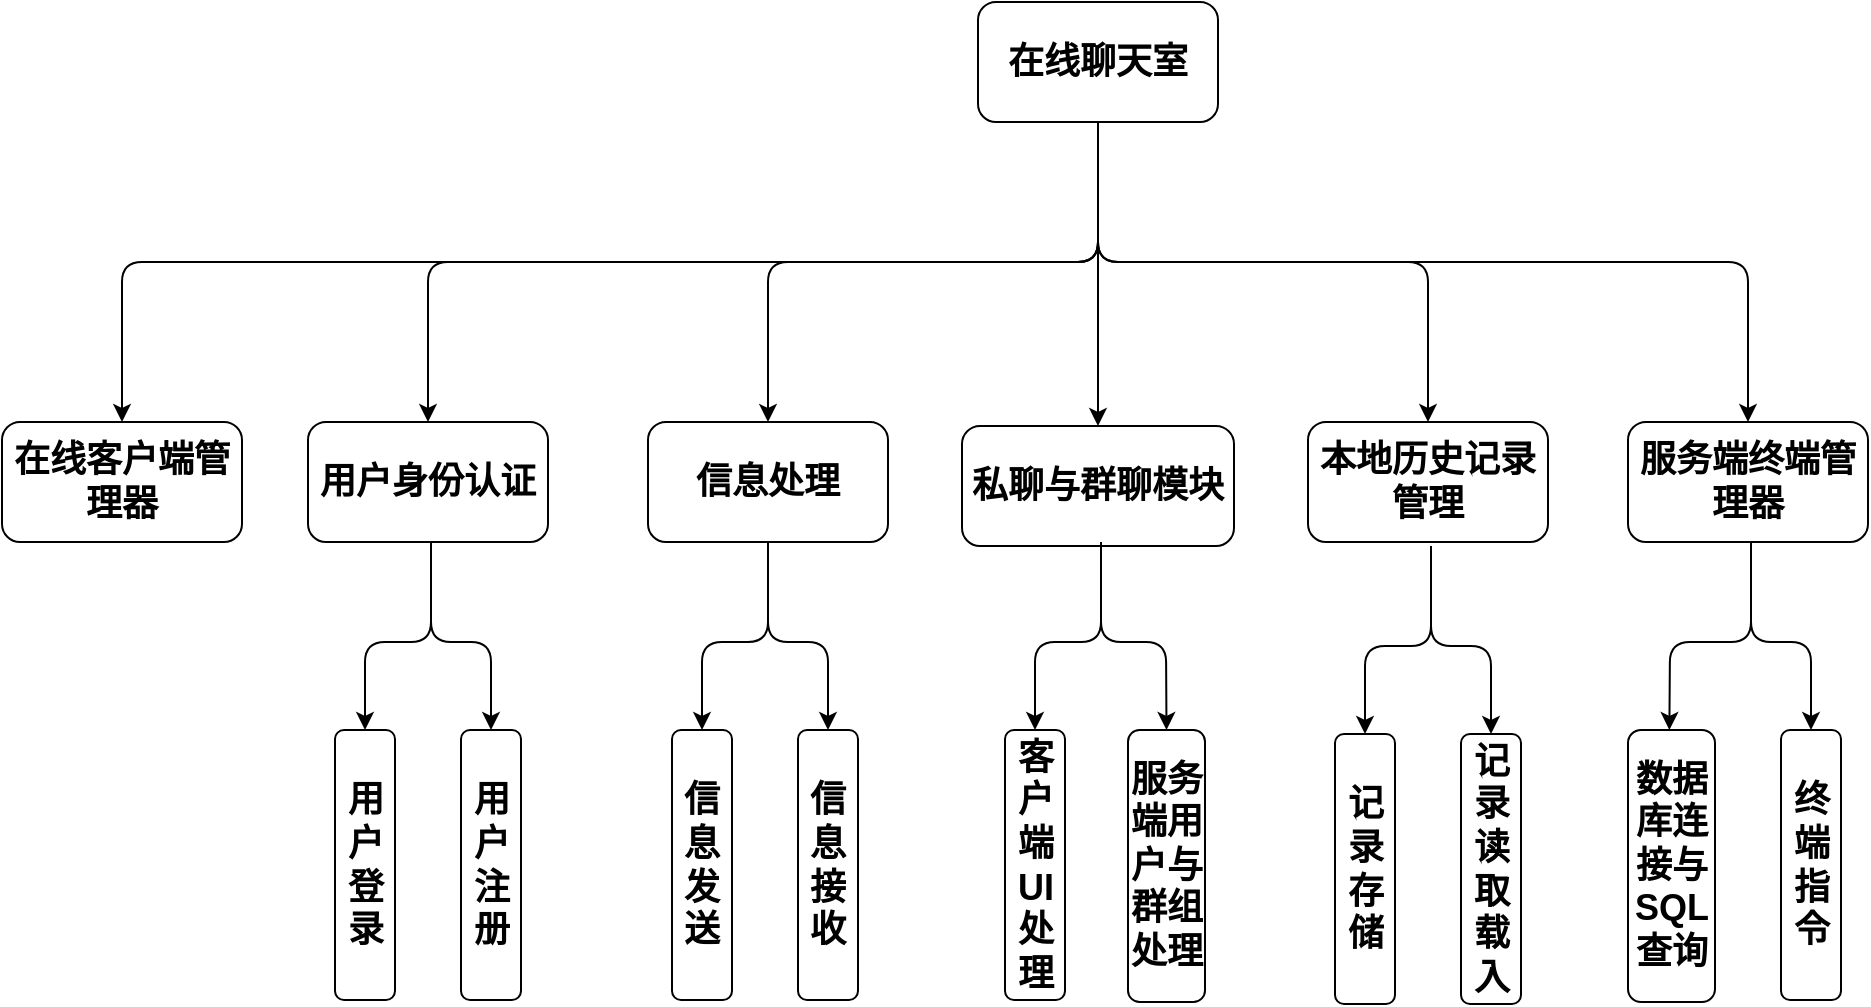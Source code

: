 <mxfile>
    <diagram id="dmfFd2SLcZyeVL8j_r4c" name="第 1 页">
        <mxGraphModel dx="1304" dy="732" grid="0" gridSize="10" guides="1" tooltips="1" connect="1" arrows="1" fold="1" page="0" pageScale="1" pageWidth="827" pageHeight="1169" math="0" shadow="0">
            <root>
                <mxCell id="0"/>
                <mxCell id="1" parent="0"/>
                <mxCell id="9" style="edgeStyle=none;html=1;exitX=0.5;exitY=1;exitDx=0;exitDy=0;entryX=0.5;entryY=0;entryDx=0;entryDy=0;fontSize=18;" parent="1" source="2" target="5" edge="1">
                    <mxGeometry relative="1" as="geometry">
                        <Array as="points">
                            <mxPoint x="475" y="290"/>
                            <mxPoint x="310" y="290"/>
                        </Array>
                    </mxGeometry>
                </mxCell>
                <mxCell id="11" style="edgeStyle=none;html=1;exitX=0.5;exitY=1;exitDx=0;exitDy=0;entryX=0.5;entryY=0;entryDx=0;entryDy=0;fontSize=18;" parent="1" source="2" target="7" edge="1">
                    <mxGeometry relative="1" as="geometry">
                        <Array as="points">
                            <mxPoint x="475" y="290"/>
                            <mxPoint x="640" y="290"/>
                        </Array>
                    </mxGeometry>
                </mxCell>
                <mxCell id="18" style="edgeStyle=none;html=1;exitX=0.5;exitY=1;exitDx=0;exitDy=0;entryX=0.5;entryY=0;entryDx=0;entryDy=0;" parent="1" source="2" target="17" edge="1">
                    <mxGeometry relative="1" as="geometry">
                        <mxPoint x="880" y="320" as="targetPoint"/>
                        <Array as="points">
                            <mxPoint x="475" y="290"/>
                            <mxPoint x="800" y="290"/>
                        </Array>
                    </mxGeometry>
                </mxCell>
                <mxCell id="2" value="&lt;b&gt;&lt;font style=&quot;font-size: 18px;&quot;&gt;在线聊天室&lt;/font&gt;&lt;/b&gt;" style="rounded=1;whiteSpace=wrap;html=1;" parent="1" vertex="1">
                    <mxGeometry x="415" y="160" width="120" height="60" as="geometry"/>
                </mxCell>
                <mxCell id="4" value="&lt;span style=&quot;font-size: 18px;&quot;&gt;&lt;b&gt;用户身份认证&lt;/b&gt;&lt;/span&gt;" style="rounded=1;whiteSpace=wrap;html=1;" parent="1" vertex="1">
                    <mxGeometry x="80" y="370" width="120" height="60" as="geometry"/>
                </mxCell>
                <mxCell id="12" style="edgeStyle=none;html=1;exitX=0.5;exitY=1;exitDx=0;exitDy=0;" parent="1" source="5" target="26" edge="1">
                    <mxGeometry relative="1" as="geometry">
                        <mxPoint x="277" y="522" as="targetPoint"/>
                        <Array as="points">
                            <mxPoint x="310" y="480"/>
                            <mxPoint x="277" y="480"/>
                        </Array>
                    </mxGeometry>
                </mxCell>
                <mxCell id="14" style="edgeStyle=none;html=1;exitX=0.5;exitY=1;exitDx=0;exitDy=0;entryX=0.5;entryY=0;entryDx=0;entryDy=0;" parent="1" source="5" target="15" edge="1">
                    <mxGeometry relative="1" as="geometry">
                        <mxPoint x="380" y="520" as="targetPoint"/>
                        <Array as="points">
                            <mxPoint x="310" y="480"/>
                            <mxPoint x="340" y="480"/>
                        </Array>
                    </mxGeometry>
                </mxCell>
                <mxCell id="5" value="&lt;b&gt;&lt;font style=&quot;font-size: 18px;&quot;&gt;信息处理&lt;/font&gt;&lt;/b&gt;" style="rounded=1;whiteSpace=wrap;html=1;" parent="1" vertex="1">
                    <mxGeometry x="250" y="370" width="120" height="60" as="geometry"/>
                </mxCell>
                <mxCell id="6" value="&lt;b style=&quot;border-color: var(--border-color);&quot;&gt;&lt;font style=&quot;border-color: var(--border-color); font-size: 18px;&quot;&gt;私聊与群聊模块&lt;/font&gt;&lt;/b&gt;" style="rounded=1;whiteSpace=wrap;html=1;" parent="1" vertex="1">
                    <mxGeometry x="407" y="372" width="136" height="60" as="geometry"/>
                </mxCell>
                <mxCell id="7" value="&lt;b style=&quot;border-color: var(--border-color); font-size: 18px;&quot;&gt;本地历史记录管理&lt;/b&gt;" style="rounded=1;whiteSpace=wrap;html=1;" parent="1" vertex="1">
                    <mxGeometry x="580" y="370" width="120" height="60" as="geometry"/>
                </mxCell>
                <mxCell id="8" value="" style="endArrow=classic;html=1;fontSize=18;entryX=0.5;entryY=0;entryDx=0;entryDy=0;exitX=0.5;exitY=1;exitDx=0;exitDy=0;" parent="1" source="2" target="4" edge="1">
                    <mxGeometry width="50" height="50" relative="1" as="geometry">
                        <mxPoint x="389.5" y="240" as="sourcePoint"/>
                        <mxPoint x="389.5" y="330" as="targetPoint"/>
                        <Array as="points">
                            <mxPoint x="475" y="290"/>
                            <mxPoint x="140" y="290"/>
                        </Array>
                    </mxGeometry>
                </mxCell>
                <mxCell id="15" value="&lt;b&gt;&lt;font style=&quot;font-size: 18px;&quot;&gt;信息接收&lt;/font&gt;&lt;/b&gt;" style="rounded=1;whiteSpace=wrap;html=1;" parent="1" vertex="1">
                    <mxGeometry x="325" y="524" width="30" height="135" as="geometry"/>
                </mxCell>
                <mxCell id="17" value="&lt;b style=&quot;border-color: var(--border-color); font-size: 18px;&quot;&gt;服务端终端管理器&lt;/b&gt;" style="rounded=1;whiteSpace=wrap;html=1;" parent="1" vertex="1">
                    <mxGeometry x="740" y="370" width="120" height="60" as="geometry"/>
                </mxCell>
                <mxCell id="26" value="&lt;b style=&quot;border-color: var(--border-color);&quot;&gt;&lt;font style=&quot;border-color: var(--border-color); font-size: 18px;&quot;&gt;信息发送&lt;/font&gt;&lt;/b&gt;" style="rounded=1;whiteSpace=wrap;html=1;" parent="1" vertex="1">
                    <mxGeometry x="262" y="524" width="30" height="135" as="geometry"/>
                </mxCell>
                <mxCell id="27" style="edgeStyle=none;html=1;exitX=0.5;exitY=1;exitDx=0;exitDy=0;" parent="1" target="30" edge="1">
                    <mxGeometry relative="1" as="geometry">
                        <mxPoint x="108.5" y="522" as="targetPoint"/>
                        <Array as="points">
                            <mxPoint x="141.5" y="480"/>
                            <mxPoint x="108.5" y="480"/>
                        </Array>
                        <mxPoint x="141.5" y="430" as="sourcePoint"/>
                    </mxGeometry>
                </mxCell>
                <mxCell id="28" style="edgeStyle=none;html=1;exitX=0.5;exitY=1;exitDx=0;exitDy=0;entryX=0.5;entryY=0;entryDx=0;entryDy=0;" parent="1" target="29" edge="1">
                    <mxGeometry relative="1" as="geometry">
                        <mxPoint x="211.5" y="520" as="targetPoint"/>
                        <Array as="points">
                            <mxPoint x="141.5" y="480"/>
                            <mxPoint x="171.5" y="480"/>
                        </Array>
                        <mxPoint x="141.5" y="430" as="sourcePoint"/>
                    </mxGeometry>
                </mxCell>
                <mxCell id="29" value="&lt;span style=&quot;font-size: 18px;&quot;&gt;&lt;b&gt;用户注册&lt;/b&gt;&lt;/span&gt;" style="rounded=1;whiteSpace=wrap;html=1;" parent="1" vertex="1">
                    <mxGeometry x="156.5" y="524" width="30" height="135" as="geometry"/>
                </mxCell>
                <mxCell id="30" value="&lt;b style=&quot;border-color: var(--border-color);&quot;&gt;&lt;font style=&quot;border-color: var(--border-color); font-size: 18px;&quot;&gt;用户登录&lt;/font&gt;&lt;/b&gt;" style="rounded=1;whiteSpace=wrap;html=1;" parent="1" vertex="1">
                    <mxGeometry x="93.5" y="524" width="30" height="135" as="geometry"/>
                </mxCell>
                <mxCell id="31" style="edgeStyle=none;html=1;exitX=0.5;exitY=1;exitDx=0;exitDy=0;" parent="1" target="34" edge="1">
                    <mxGeometry relative="1" as="geometry">
                        <mxPoint x="443.5" y="522" as="targetPoint"/>
                        <Array as="points">
                            <mxPoint x="476.5" y="480"/>
                            <mxPoint x="443.5" y="480"/>
                        </Array>
                        <mxPoint x="476.5" y="430" as="sourcePoint"/>
                    </mxGeometry>
                </mxCell>
                <mxCell id="32" style="edgeStyle=none;html=1;exitX=0.5;exitY=1;exitDx=0;exitDy=0;entryX=0.5;entryY=0;entryDx=0;entryDy=0;" parent="1" target="33" edge="1">
                    <mxGeometry relative="1" as="geometry">
                        <mxPoint x="546.5" y="520" as="targetPoint"/>
                        <Array as="points">
                            <mxPoint x="476.5" y="480"/>
                            <mxPoint x="509" y="480"/>
                        </Array>
                        <mxPoint x="476.5" y="430" as="sourcePoint"/>
                    </mxGeometry>
                </mxCell>
                <mxCell id="33" value="&lt;b&gt;&lt;font style=&quot;font-size: 18px;&quot;&gt;服务端用户与群组处理&lt;/font&gt;&lt;/b&gt;" style="rounded=1;whiteSpace=wrap;html=1;" parent="1" vertex="1">
                    <mxGeometry x="490" y="524" width="38.5" height="136" as="geometry"/>
                </mxCell>
                <mxCell id="34" value="&lt;b style=&quot;border-color: var(--border-color);&quot;&gt;&lt;font style=&quot;border-color: var(--border-color); font-size: 18px;&quot;&gt;客户端UI处理&lt;/font&gt;&lt;/b&gt;" style="rounded=1;whiteSpace=wrap;html=1;" parent="1" vertex="1">
                    <mxGeometry x="428.5" y="524" width="30" height="135" as="geometry"/>
                </mxCell>
                <mxCell id="35" style="edgeStyle=none;html=1;exitX=0.5;exitY=1;exitDx=0;exitDy=0;" parent="1" edge="1">
                    <mxGeometry relative="1" as="geometry">
                        <mxPoint x="760.688" y="524" as="targetPoint"/>
                        <Array as="points">
                            <mxPoint x="801.5" y="480"/>
                            <mxPoint x="761" y="480"/>
                        </Array>
                        <mxPoint x="801.5" y="430" as="sourcePoint"/>
                    </mxGeometry>
                </mxCell>
                <mxCell id="36" style="edgeStyle=none;html=1;exitX=0.5;exitY=1;exitDx=0;exitDy=0;entryX=0.5;entryY=0;entryDx=0;entryDy=0;" parent="1" target="37" edge="1">
                    <mxGeometry relative="1" as="geometry">
                        <mxPoint x="871.5" y="520" as="targetPoint"/>
                        <Array as="points">
                            <mxPoint x="801.5" y="480"/>
                            <mxPoint x="831.5" y="480"/>
                        </Array>
                        <mxPoint x="801.5" y="430" as="sourcePoint"/>
                    </mxGeometry>
                </mxCell>
                <mxCell id="37" value="&lt;span style=&quot;font-size: 18px;&quot;&gt;&lt;b&gt;终端指令&lt;/b&gt;&lt;/span&gt;" style="rounded=1;whiteSpace=wrap;html=1;" parent="1" vertex="1">
                    <mxGeometry x="816.5" y="524" width="30" height="135" as="geometry"/>
                </mxCell>
                <mxCell id="38" value="&lt;b style=&quot;border-color: var(--border-color);&quot;&gt;&lt;font style=&quot;border-color: var(--border-color); font-size: 18px;&quot;&gt;数据库连接与SQL查询&lt;/font&gt;&lt;/b&gt;" style="rounded=1;whiteSpace=wrap;html=1;" parent="1" vertex="1">
                    <mxGeometry x="740" y="524" width="43.5" height="136" as="geometry"/>
                </mxCell>
                <mxCell id="39" style="edgeStyle=none;html=1;exitX=0.5;exitY=1;exitDx=0;exitDy=0;" parent="1" target="42" edge="1">
                    <mxGeometry relative="1" as="geometry">
                        <mxPoint x="608.5" y="524" as="targetPoint"/>
                        <Array as="points">
                            <mxPoint x="641.5" y="482"/>
                            <mxPoint x="608.5" y="482"/>
                        </Array>
                        <mxPoint x="641.5" y="432" as="sourcePoint"/>
                    </mxGeometry>
                </mxCell>
                <mxCell id="40" style="edgeStyle=none;html=1;exitX=0.5;exitY=1;exitDx=0;exitDy=0;entryX=0.5;entryY=0;entryDx=0;entryDy=0;" parent="1" target="41" edge="1">
                    <mxGeometry relative="1" as="geometry">
                        <mxPoint x="711.5" y="522" as="targetPoint"/>
                        <Array as="points">
                            <mxPoint x="641.5" y="482"/>
                            <mxPoint x="671.5" y="482"/>
                        </Array>
                        <mxPoint x="641.5" y="432" as="sourcePoint"/>
                    </mxGeometry>
                </mxCell>
                <mxCell id="41" value="&lt;b&gt;&lt;font style=&quot;font-size: 18px;&quot;&gt;记录读取载入&lt;/font&gt;&lt;/b&gt;" style="rounded=1;whiteSpace=wrap;html=1;" parent="1" vertex="1">
                    <mxGeometry x="656.5" y="526" width="30" height="135" as="geometry"/>
                </mxCell>
                <mxCell id="42" value="&lt;span style=&quot;font-size: 18px;&quot;&gt;&lt;b&gt;记录存储&lt;/b&gt;&lt;/span&gt;" style="rounded=1;whiteSpace=wrap;html=1;" parent="1" vertex="1">
                    <mxGeometry x="593.5" y="526" width="30" height="135" as="geometry"/>
                </mxCell>
                <mxCell id="43" value="" style="endArrow=classic;html=1;" parent="1" source="2" target="6" edge="1">
                    <mxGeometry width="50" height="50" relative="1" as="geometry">
                        <mxPoint x="450" y="360" as="sourcePoint"/>
                        <mxPoint x="500" y="310" as="targetPoint"/>
                    </mxGeometry>
                </mxCell>
                <mxCell id="44" value="&lt;b style=&quot;border-color: var(--border-color); font-size: 18px;&quot;&gt;在线客户端管理器&lt;/b&gt;" style="rounded=1;whiteSpace=wrap;html=1;" parent="1" vertex="1">
                    <mxGeometry x="-73" y="370" width="120" height="60" as="geometry"/>
                </mxCell>
                <mxCell id="45" value="" style="endArrow=classic;html=1;fontSize=18;exitX=0.5;exitY=1;exitDx=0;exitDy=0;" parent="1" target="44" edge="1">
                    <mxGeometry width="50" height="50" relative="1" as="geometry">
                        <mxPoint x="475" y="220" as="sourcePoint"/>
                        <mxPoint x="140" y="370" as="targetPoint"/>
                        <Array as="points">
                            <mxPoint x="475" y="290"/>
                            <mxPoint x="-13" y="290"/>
                        </Array>
                    </mxGeometry>
                </mxCell>
            </root>
        </mxGraphModel>
    </diagram>
</mxfile>